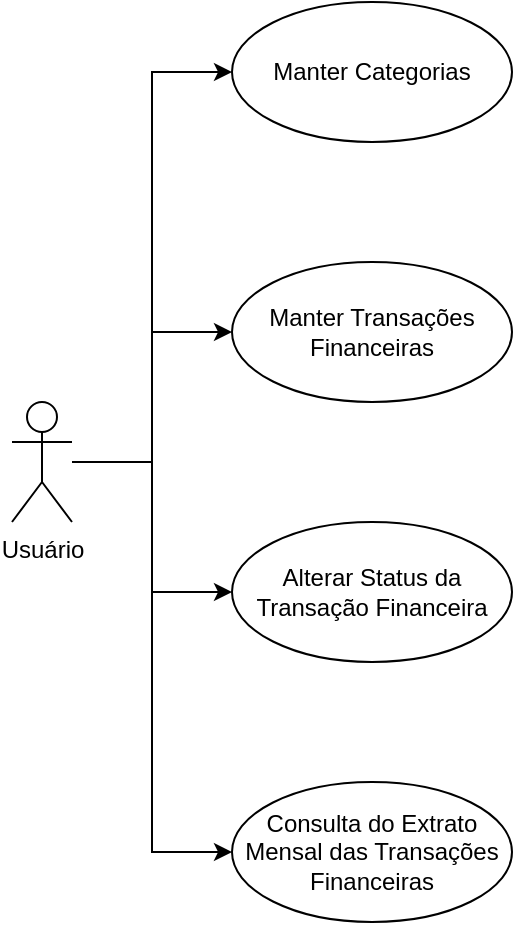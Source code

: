 <mxfile version="21.7.2" type="github">
  <diagram name="Página-1" id="0_DiLKsLMHJAqkCnHoMm">
    <mxGraphModel dx="1250" dy="575" grid="1" gridSize="10" guides="1" tooltips="1" connect="1" arrows="1" fold="1" page="1" pageScale="1" pageWidth="827" pageHeight="1169" math="0" shadow="0">
      <root>
        <mxCell id="0" />
        <mxCell id="1" parent="0" />
        <mxCell id="wW1uYTZ9-hd234ivqmMw-15" style="edgeStyle=orthogonalEdgeStyle;rounded=0;orthogonalLoop=1;jettySize=auto;html=1;entryX=0;entryY=0.5;entryDx=0;entryDy=0;" edge="1" parent="1" source="wW1uYTZ9-hd234ivqmMw-9" target="wW1uYTZ9-hd234ivqmMw-11">
          <mxGeometry relative="1" as="geometry" />
        </mxCell>
        <mxCell id="wW1uYTZ9-hd234ivqmMw-16" style="edgeStyle=orthogonalEdgeStyle;rounded=0;orthogonalLoop=1;jettySize=auto;html=1;entryX=0;entryY=0.5;entryDx=0;entryDy=0;" edge="1" parent="1" source="wW1uYTZ9-hd234ivqmMw-9" target="wW1uYTZ9-hd234ivqmMw-12">
          <mxGeometry relative="1" as="geometry" />
        </mxCell>
        <mxCell id="wW1uYTZ9-hd234ivqmMw-17" style="edgeStyle=orthogonalEdgeStyle;rounded=0;orthogonalLoop=1;jettySize=auto;html=1;entryX=0;entryY=0.5;entryDx=0;entryDy=0;" edge="1" parent="1" source="wW1uYTZ9-hd234ivqmMw-9" target="wW1uYTZ9-hd234ivqmMw-13">
          <mxGeometry relative="1" as="geometry" />
        </mxCell>
        <mxCell id="wW1uYTZ9-hd234ivqmMw-18" style="edgeStyle=orthogonalEdgeStyle;rounded=0;orthogonalLoop=1;jettySize=auto;html=1;entryX=0;entryY=0.5;entryDx=0;entryDy=0;" edge="1" parent="1" source="wW1uYTZ9-hd234ivqmMw-9" target="wW1uYTZ9-hd234ivqmMw-14">
          <mxGeometry relative="1" as="geometry" />
        </mxCell>
        <mxCell id="wW1uYTZ9-hd234ivqmMw-9" value="Usuário" style="shape=umlActor;verticalLabelPosition=bottom;verticalAlign=top;html=1;outlineConnect=0;" vertex="1" parent="1">
          <mxGeometry x="110" y="830" width="30" height="60" as="geometry" />
        </mxCell>
        <mxCell id="wW1uYTZ9-hd234ivqmMw-11" value="Manter Categorias" style="ellipse;whiteSpace=wrap;html=1;" vertex="1" parent="1">
          <mxGeometry x="220" y="630" width="140" height="70" as="geometry" />
        </mxCell>
        <mxCell id="wW1uYTZ9-hd234ivqmMw-12" value="Manter Transações Financeiras" style="ellipse;whiteSpace=wrap;html=1;" vertex="1" parent="1">
          <mxGeometry x="220" y="760" width="140" height="70" as="geometry" />
        </mxCell>
        <mxCell id="wW1uYTZ9-hd234ivqmMw-13" value="Alterar Status da Transação Financeira" style="ellipse;whiteSpace=wrap;html=1;" vertex="1" parent="1">
          <mxGeometry x="220" y="890" width="140" height="70" as="geometry" />
        </mxCell>
        <mxCell id="wW1uYTZ9-hd234ivqmMw-14" value="Consulta do Extrato Mensal das Transações Financeiras" style="ellipse;whiteSpace=wrap;html=1;" vertex="1" parent="1">
          <mxGeometry x="220" y="1020" width="140" height="70" as="geometry" />
        </mxCell>
      </root>
    </mxGraphModel>
  </diagram>
</mxfile>

